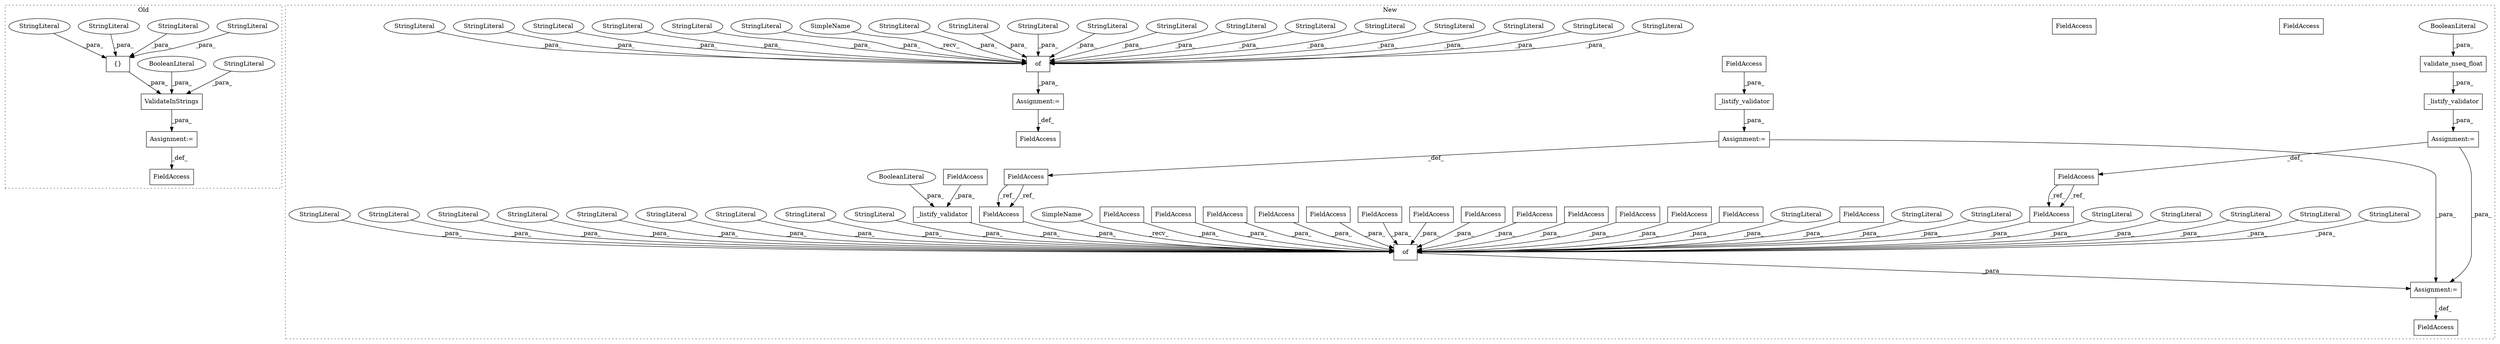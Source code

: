 digraph G {
subgraph cluster0 {
1 [label="{}" a="4" s="29098,29155" l="1,1" shape="box"];
5 [label="FieldAccess" a="22" s="29030" l="25" shape="box"];
32 [label="ValidateInStrings" a="32" s="29056,29161" l="18,1" shape="box"];
33 [label="StringLiteral" a="45" s="29074" l="11" shape="ellipse"];
38 [label="StringLiteral" a="45" s="29153" l="2" shape="ellipse"];
50 [label="StringLiteral" a="45" s="29149" l="3" shape="ellipse"];
52 [label="StringLiteral" a="45" s="29135" l="6" shape="ellipse"];
71 [label="Assignment:=" a="7" s="29055" l="1" shape="box"];
77 [label="BooleanLiteral" a="9" s="29157" l="4" shape="ellipse"];
78 [label="StringLiteral" a="45" s="29142" l="6" shape="ellipse"];
label = "Old";
style="dotted";
}
subgraph cluster1 {
2 [label="validate_nseq_float" a="32" s="23540,23564" l="20,1" shape="box"];
3 [label="FieldAccess" a="22" s="23503" l="17" shape="box"];
4 [label="FieldAccess" a="22" s="23572" l="16" shape="box"];
6 [label="BooleanLiteral" a="9" s="23560" l="4" shape="ellipse"];
7 [label="FieldAccess" a="22" s="24157" l="17" shape="box"];
8 [label="of" a="32" s="23593,24174" l="3,1" shape="box"];
9 [label="FieldAccess" a="22" s="23444" l="18" shape="box"];
10 [label="FieldAccess" a="22" s="24129" l="18" shape="box"];
11 [label="FieldAccess" a="22" s="24042" l="22" shape="box"];
12 [label="FieldAccess" a="22" s="23830" l="21" shape="box"];
13 [label="FieldAccess" a="22" s="23702" l="19" shape="box"];
14 [label="FieldAccess" a="22" s="23974" l="18" shape="box"];
15 [label="FieldAccess" a="22" s="23905" l="18" shape="box"];
16 [label="FieldAccess" a="22" s="23937" l="18" shape="box"];
17 [label="FieldAccess" a="22" s="24011" l="18" shape="box"];
18 [label="FieldAccess" a="22" s="23765" l="18" shape="box"];
19 [label="FieldAccess" a="22" s="23734" l="18" shape="box"];
20 [label="FieldAccess" a="22" s="24073" l="18" shape="box"];
21 [label="FieldAccess" a="22" s="23864" l="22" shape="box"];
22 [label="FieldAccess" a="22" s="24101" l="19" shape="box"];
23 [label="FieldAccess" a="22" s="23671" l="18" shape="box"];
24 [label="of" a="32" s="24199,24371" l="3,1" shape="box"];
25 [label="FieldAccess" a="22" s="24181" l="13" shape="box"];
26 [label="_listify_validator" a="32" s="23463,23496" l="19,1" shape="box"];
27 [label="FieldAccess" a="22" s="23482" l="14" shape="box"];
28 [label="_listify_validator" a="32" s="23604,23657" l="19,1" shape="box"];
29 [label="FieldAccess" a="22" s="23623" l="29" shape="box"];
30 [label="BooleanLiteral" a="9" s="23653" l="4" shape="ellipse"];
31 [label="_listify_validator" a="32" s="23521,23565" l="19,1" shape="box"];
34 [label="StringLiteral" a="45" s="24236" l="11" shape="ellipse"];
35 [label="Assignment:=" a="7" s="24194" l="1" shape="box"];
36 [label="StringLiteral" a="45" s="23924" l="12" shape="ellipse"];
37 [label="StringLiteral" a="45" s="23887" l="17" shape="ellipse"];
39 [label="StringLiteral" a="45" s="24270" l="11" shape="ellipse"];
40 [label="StringLiteral" a="45" s="24330" l="5" shape="ellipse"];
41 [label="StringLiteral" a="45" s="24202" l="3" shape="ellipse"];
42 [label="StringLiteral" a="45" s="23722" l="11" shape="ellipse"];
43 [label="StringLiteral" a="45" s="23956" l="17" shape="ellipse"];
44 [label="StringLiteral" a="45" s="24121" l="7" shape="ellipse"];
45 [label="StringLiteral" a="45" s="24312" l="17" shape="ellipse"];
46 [label="StringLiteral" a="45" s="23753" l="11" shape="ellipse"];
47 [label="StringLiteral" a="45" s="24065" l="7" shape="ellipse"];
48 [label="StringLiteral" a="45" s="24253" l="11" shape="ellipse"];
49 [label="StringLiteral" a="45" s="23819" l="10" shape="ellipse"];
51 [label="StringLiteral" a="45" s="23852" l="11" shape="ellipse"];
53 [label="StringLiteral" a="45" s="24336" l="17" shape="ellipse"];
54 [label="StringLiteral" a="45" s="24030" l="11" shape="ellipse"];
55 [label="StringLiteral" a="45" s="24219" l="11" shape="ellipse"];
56 [label="StringLiteral" a="45" s="24282" l="5" shape="ellipse"];
57 [label="StringLiteral" a="45" s="23690" l="11" shape="ellipse"];
58 [label="StringLiteral" a="45" s="23993" l="17" shape="ellipse"];
59 [label="StringLiteral" a="45" s="23784" l="11" shape="ellipse"];
60 [label="StringLiteral" a="45" s="24206" l="7" shape="ellipse"];
61 [label="StringLiteral" a="45" s="24248" l="4" shape="ellipse"];
62 [label="StringLiteral" a="45" s="24354" l="4" shape="ellipse"];
63 [label="StringLiteral" a="45" s="24306" l="5" shape="ellipse"];
64 [label="StringLiteral" a="45" s="24148" l="8" shape="ellipse"];
65 [label="StringLiteral" a="45" s="24265" l="4" shape="ellipse"];
66 [label="StringLiteral" a="45" s="24231" l="4" shape="ellipse"];
67 [label="StringLiteral" a="45" s="23596" l="7" shape="ellipse"];
68 [label="StringLiteral" a="45" s="24359" l="12" shape="ellipse"];
69 [label="StringLiteral" a="45" s="24214" l="4" shape="ellipse"];
70 [label="StringLiteral" a="45" s="24288" l="17" shape="ellipse"];
72 [label="Assignment:=" a="7" s="23520" l="1" shape="box"];
73 [label="Assignment:=" a="7" s="23462" l="1" shape="box"];
74 [label="StringLiteral" a="45" s="24092" l="8" shape="ellipse"];
75 [label="Assignment:=" a="7" s="23588" l="1" shape="box"];
76 [label="FieldAccess" a="22" s="23796" l="22" shape="box"];
79 [label="StringLiteral" a="45" s="23659" l="11" shape="ellipse"];
80 [label="FieldAccess" a="22" s="24129" l="18" shape="box"];
81 [label="SimpleName" a="42" s="24195" l="3" shape="ellipse"];
82 [label="SimpleName" a="42" s="23589" l="3" shape="ellipse"];
83 [label="FieldAccess" a="22" s="24157" l="17" shape="box"];
label = "New";
style="dotted";
}
1 -> 32 [label="_para_"];
2 -> 31 [label="_para_"];
3 -> 83 [label="_ref_"];
3 -> 83 [label="_ref_"];
6 -> 2 [label="_para_"];
8 -> 75 [label="_para_"];
9 -> 80 [label="_ref_"];
9 -> 80 [label="_ref_"];
11 -> 8 [label="_para_"];
12 -> 8 [label="_para_"];
13 -> 8 [label="_para_"];
14 -> 8 [label="_para_"];
15 -> 8 [label="_para_"];
16 -> 8 [label="_para_"];
17 -> 8 [label="_para_"];
18 -> 8 [label="_para_"];
19 -> 8 [label="_para_"];
20 -> 8 [label="_para_"];
21 -> 8 [label="_para_"];
22 -> 8 [label="_para_"];
23 -> 8 [label="_para_"];
24 -> 35 [label="_para_"];
26 -> 73 [label="_para_"];
27 -> 26 [label="_para_"];
28 -> 8 [label="_para_"];
29 -> 28 [label="_para_"];
30 -> 28 [label="_para_"];
31 -> 72 [label="_para_"];
32 -> 71 [label="_para_"];
33 -> 32 [label="_para_"];
34 -> 24 [label="_para_"];
35 -> 25 [label="_def_"];
36 -> 8 [label="_para_"];
37 -> 8 [label="_para_"];
38 -> 1 [label="_para_"];
39 -> 24 [label="_para_"];
40 -> 24 [label="_para_"];
41 -> 24 [label="_para_"];
42 -> 8 [label="_para_"];
43 -> 8 [label="_para_"];
44 -> 8 [label="_para_"];
45 -> 24 [label="_para_"];
46 -> 8 [label="_para_"];
47 -> 8 [label="_para_"];
48 -> 24 [label="_para_"];
49 -> 8 [label="_para_"];
50 -> 1 [label="_para_"];
51 -> 8 [label="_para_"];
52 -> 1 [label="_para_"];
53 -> 24 [label="_para_"];
54 -> 8 [label="_para_"];
55 -> 24 [label="_para_"];
56 -> 24 [label="_para_"];
57 -> 8 [label="_para_"];
58 -> 8 [label="_para_"];
59 -> 8 [label="_para_"];
60 -> 24 [label="_para_"];
61 -> 24 [label="_para_"];
62 -> 24 [label="_para_"];
63 -> 24 [label="_para_"];
64 -> 8 [label="_para_"];
65 -> 24 [label="_para_"];
66 -> 24 [label="_para_"];
67 -> 8 [label="_para_"];
68 -> 24 [label="_para_"];
69 -> 24 [label="_para_"];
70 -> 24 [label="_para_"];
71 -> 5 [label="_def_"];
72 -> 3 [label="_def_"];
72 -> 75 [label="_para_"];
73 -> 9 [label="_def_"];
73 -> 75 [label="_para_"];
74 -> 8 [label="_para_"];
75 -> 4 [label="_def_"];
76 -> 8 [label="_para_"];
77 -> 32 [label="_para_"];
78 -> 1 [label="_para_"];
79 -> 8 [label="_para_"];
80 -> 8 [label="_para_"];
81 -> 24 [label="_recv_"];
82 -> 8 [label="_recv_"];
83 -> 8 [label="_para_"];
}